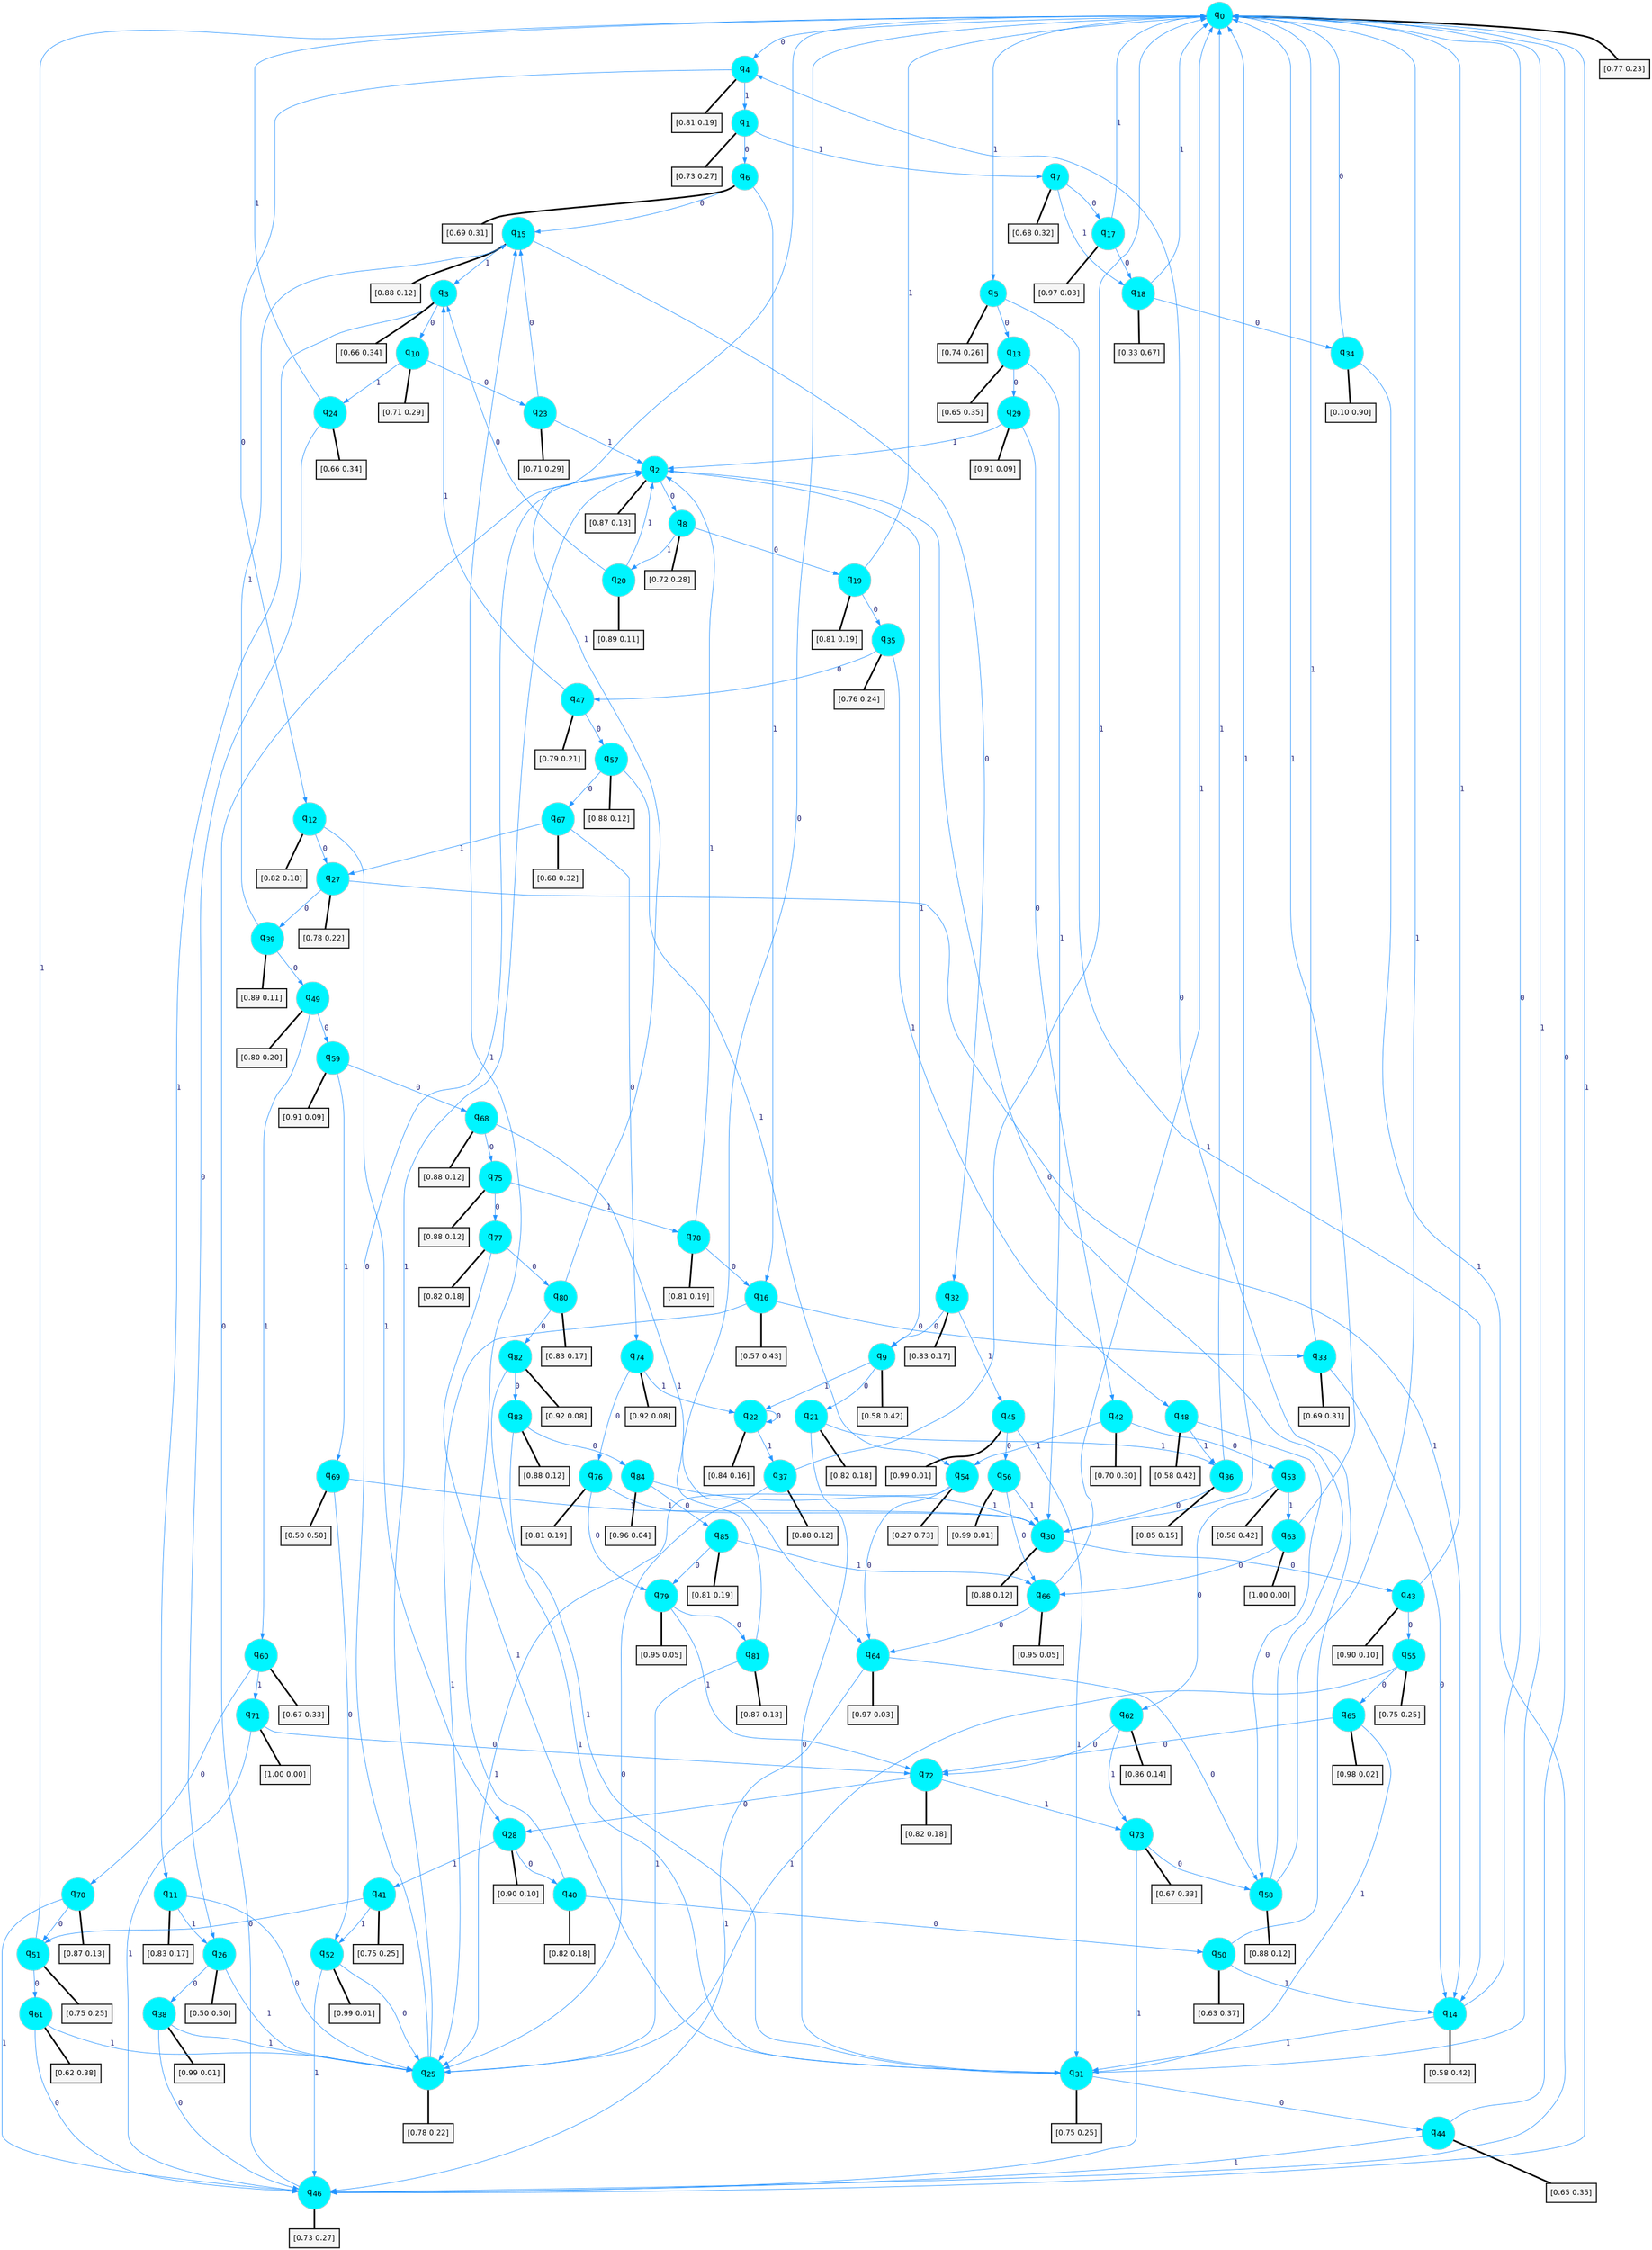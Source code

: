 digraph G {
graph [
bgcolor=transparent, dpi=300, rankdir=TD, size="40,25"];
node [
color=gray, fillcolor=turquoise1, fontcolor=black, fontname=Helvetica, fontsize=16, fontweight=bold, shape=circle, style=filled];
edge [
arrowsize=1, color=dodgerblue1, fontcolor=midnightblue, fontname=courier, fontweight=bold, penwidth=1, style=solid, weight=20];
0[label=<q<SUB>0</SUB>>];
1[label=<q<SUB>1</SUB>>];
2[label=<q<SUB>2</SUB>>];
3[label=<q<SUB>3</SUB>>];
4[label=<q<SUB>4</SUB>>];
5[label=<q<SUB>5</SUB>>];
6[label=<q<SUB>6</SUB>>];
7[label=<q<SUB>7</SUB>>];
8[label=<q<SUB>8</SUB>>];
9[label=<q<SUB>9</SUB>>];
10[label=<q<SUB>10</SUB>>];
11[label=<q<SUB>11</SUB>>];
12[label=<q<SUB>12</SUB>>];
13[label=<q<SUB>13</SUB>>];
14[label=<q<SUB>14</SUB>>];
15[label=<q<SUB>15</SUB>>];
16[label=<q<SUB>16</SUB>>];
17[label=<q<SUB>17</SUB>>];
18[label=<q<SUB>18</SUB>>];
19[label=<q<SUB>19</SUB>>];
20[label=<q<SUB>20</SUB>>];
21[label=<q<SUB>21</SUB>>];
22[label=<q<SUB>22</SUB>>];
23[label=<q<SUB>23</SUB>>];
24[label=<q<SUB>24</SUB>>];
25[label=<q<SUB>25</SUB>>];
26[label=<q<SUB>26</SUB>>];
27[label=<q<SUB>27</SUB>>];
28[label=<q<SUB>28</SUB>>];
29[label=<q<SUB>29</SUB>>];
30[label=<q<SUB>30</SUB>>];
31[label=<q<SUB>31</SUB>>];
32[label=<q<SUB>32</SUB>>];
33[label=<q<SUB>33</SUB>>];
34[label=<q<SUB>34</SUB>>];
35[label=<q<SUB>35</SUB>>];
36[label=<q<SUB>36</SUB>>];
37[label=<q<SUB>37</SUB>>];
38[label=<q<SUB>38</SUB>>];
39[label=<q<SUB>39</SUB>>];
40[label=<q<SUB>40</SUB>>];
41[label=<q<SUB>41</SUB>>];
42[label=<q<SUB>42</SUB>>];
43[label=<q<SUB>43</SUB>>];
44[label=<q<SUB>44</SUB>>];
45[label=<q<SUB>45</SUB>>];
46[label=<q<SUB>46</SUB>>];
47[label=<q<SUB>47</SUB>>];
48[label=<q<SUB>48</SUB>>];
49[label=<q<SUB>49</SUB>>];
50[label=<q<SUB>50</SUB>>];
51[label=<q<SUB>51</SUB>>];
52[label=<q<SUB>52</SUB>>];
53[label=<q<SUB>53</SUB>>];
54[label=<q<SUB>54</SUB>>];
55[label=<q<SUB>55</SUB>>];
56[label=<q<SUB>56</SUB>>];
57[label=<q<SUB>57</SUB>>];
58[label=<q<SUB>58</SUB>>];
59[label=<q<SUB>59</SUB>>];
60[label=<q<SUB>60</SUB>>];
61[label=<q<SUB>61</SUB>>];
62[label=<q<SUB>62</SUB>>];
63[label=<q<SUB>63</SUB>>];
64[label=<q<SUB>64</SUB>>];
65[label=<q<SUB>65</SUB>>];
66[label=<q<SUB>66</SUB>>];
67[label=<q<SUB>67</SUB>>];
68[label=<q<SUB>68</SUB>>];
69[label=<q<SUB>69</SUB>>];
70[label=<q<SUB>70</SUB>>];
71[label=<q<SUB>71</SUB>>];
72[label=<q<SUB>72</SUB>>];
73[label=<q<SUB>73</SUB>>];
74[label=<q<SUB>74</SUB>>];
75[label=<q<SUB>75</SUB>>];
76[label=<q<SUB>76</SUB>>];
77[label=<q<SUB>77</SUB>>];
78[label=<q<SUB>78</SUB>>];
79[label=<q<SUB>79</SUB>>];
80[label=<q<SUB>80</SUB>>];
81[label=<q<SUB>81</SUB>>];
82[label=<q<SUB>82</SUB>>];
83[label=<q<SUB>83</SUB>>];
84[label=<q<SUB>84</SUB>>];
85[label=<q<SUB>85</SUB>>];
86[label="[0.77 0.23]", shape=box,fontcolor=black, fontname=Helvetica, fontsize=14, penwidth=2, fillcolor=whitesmoke,color=black];
87[label="[0.73 0.27]", shape=box,fontcolor=black, fontname=Helvetica, fontsize=14, penwidth=2, fillcolor=whitesmoke,color=black];
88[label="[0.87 0.13]", shape=box,fontcolor=black, fontname=Helvetica, fontsize=14, penwidth=2, fillcolor=whitesmoke,color=black];
89[label="[0.66 0.34]", shape=box,fontcolor=black, fontname=Helvetica, fontsize=14, penwidth=2, fillcolor=whitesmoke,color=black];
90[label="[0.81 0.19]", shape=box,fontcolor=black, fontname=Helvetica, fontsize=14, penwidth=2, fillcolor=whitesmoke,color=black];
91[label="[0.74 0.26]", shape=box,fontcolor=black, fontname=Helvetica, fontsize=14, penwidth=2, fillcolor=whitesmoke,color=black];
92[label="[0.69 0.31]", shape=box,fontcolor=black, fontname=Helvetica, fontsize=14, penwidth=2, fillcolor=whitesmoke,color=black];
93[label="[0.68 0.32]", shape=box,fontcolor=black, fontname=Helvetica, fontsize=14, penwidth=2, fillcolor=whitesmoke,color=black];
94[label="[0.72 0.28]", shape=box,fontcolor=black, fontname=Helvetica, fontsize=14, penwidth=2, fillcolor=whitesmoke,color=black];
95[label="[0.58 0.42]", shape=box,fontcolor=black, fontname=Helvetica, fontsize=14, penwidth=2, fillcolor=whitesmoke,color=black];
96[label="[0.71 0.29]", shape=box,fontcolor=black, fontname=Helvetica, fontsize=14, penwidth=2, fillcolor=whitesmoke,color=black];
97[label="[0.83 0.17]", shape=box,fontcolor=black, fontname=Helvetica, fontsize=14, penwidth=2, fillcolor=whitesmoke,color=black];
98[label="[0.82 0.18]", shape=box,fontcolor=black, fontname=Helvetica, fontsize=14, penwidth=2, fillcolor=whitesmoke,color=black];
99[label="[0.65 0.35]", shape=box,fontcolor=black, fontname=Helvetica, fontsize=14, penwidth=2, fillcolor=whitesmoke,color=black];
100[label="[0.58 0.42]", shape=box,fontcolor=black, fontname=Helvetica, fontsize=14, penwidth=2, fillcolor=whitesmoke,color=black];
101[label="[0.88 0.12]", shape=box,fontcolor=black, fontname=Helvetica, fontsize=14, penwidth=2, fillcolor=whitesmoke,color=black];
102[label="[0.57 0.43]", shape=box,fontcolor=black, fontname=Helvetica, fontsize=14, penwidth=2, fillcolor=whitesmoke,color=black];
103[label="[0.97 0.03]", shape=box,fontcolor=black, fontname=Helvetica, fontsize=14, penwidth=2, fillcolor=whitesmoke,color=black];
104[label="[0.33 0.67]", shape=box,fontcolor=black, fontname=Helvetica, fontsize=14, penwidth=2, fillcolor=whitesmoke,color=black];
105[label="[0.81 0.19]", shape=box,fontcolor=black, fontname=Helvetica, fontsize=14, penwidth=2, fillcolor=whitesmoke,color=black];
106[label="[0.89 0.11]", shape=box,fontcolor=black, fontname=Helvetica, fontsize=14, penwidth=2, fillcolor=whitesmoke,color=black];
107[label="[0.82 0.18]", shape=box,fontcolor=black, fontname=Helvetica, fontsize=14, penwidth=2, fillcolor=whitesmoke,color=black];
108[label="[0.84 0.16]", shape=box,fontcolor=black, fontname=Helvetica, fontsize=14, penwidth=2, fillcolor=whitesmoke,color=black];
109[label="[0.71 0.29]", shape=box,fontcolor=black, fontname=Helvetica, fontsize=14, penwidth=2, fillcolor=whitesmoke,color=black];
110[label="[0.66 0.34]", shape=box,fontcolor=black, fontname=Helvetica, fontsize=14, penwidth=2, fillcolor=whitesmoke,color=black];
111[label="[0.78 0.22]", shape=box,fontcolor=black, fontname=Helvetica, fontsize=14, penwidth=2, fillcolor=whitesmoke,color=black];
112[label="[0.50 0.50]", shape=box,fontcolor=black, fontname=Helvetica, fontsize=14, penwidth=2, fillcolor=whitesmoke,color=black];
113[label="[0.78 0.22]", shape=box,fontcolor=black, fontname=Helvetica, fontsize=14, penwidth=2, fillcolor=whitesmoke,color=black];
114[label="[0.90 0.10]", shape=box,fontcolor=black, fontname=Helvetica, fontsize=14, penwidth=2, fillcolor=whitesmoke,color=black];
115[label="[0.91 0.09]", shape=box,fontcolor=black, fontname=Helvetica, fontsize=14, penwidth=2, fillcolor=whitesmoke,color=black];
116[label="[0.88 0.12]", shape=box,fontcolor=black, fontname=Helvetica, fontsize=14, penwidth=2, fillcolor=whitesmoke,color=black];
117[label="[0.75 0.25]", shape=box,fontcolor=black, fontname=Helvetica, fontsize=14, penwidth=2, fillcolor=whitesmoke,color=black];
118[label="[0.83 0.17]", shape=box,fontcolor=black, fontname=Helvetica, fontsize=14, penwidth=2, fillcolor=whitesmoke,color=black];
119[label="[0.69 0.31]", shape=box,fontcolor=black, fontname=Helvetica, fontsize=14, penwidth=2, fillcolor=whitesmoke,color=black];
120[label="[0.10 0.90]", shape=box,fontcolor=black, fontname=Helvetica, fontsize=14, penwidth=2, fillcolor=whitesmoke,color=black];
121[label="[0.76 0.24]", shape=box,fontcolor=black, fontname=Helvetica, fontsize=14, penwidth=2, fillcolor=whitesmoke,color=black];
122[label="[0.85 0.15]", shape=box,fontcolor=black, fontname=Helvetica, fontsize=14, penwidth=2, fillcolor=whitesmoke,color=black];
123[label="[0.88 0.12]", shape=box,fontcolor=black, fontname=Helvetica, fontsize=14, penwidth=2, fillcolor=whitesmoke,color=black];
124[label="[0.99 0.01]", shape=box,fontcolor=black, fontname=Helvetica, fontsize=14, penwidth=2, fillcolor=whitesmoke,color=black];
125[label="[0.89 0.11]", shape=box,fontcolor=black, fontname=Helvetica, fontsize=14, penwidth=2, fillcolor=whitesmoke,color=black];
126[label="[0.82 0.18]", shape=box,fontcolor=black, fontname=Helvetica, fontsize=14, penwidth=2, fillcolor=whitesmoke,color=black];
127[label="[0.75 0.25]", shape=box,fontcolor=black, fontname=Helvetica, fontsize=14, penwidth=2, fillcolor=whitesmoke,color=black];
128[label="[0.70 0.30]", shape=box,fontcolor=black, fontname=Helvetica, fontsize=14, penwidth=2, fillcolor=whitesmoke,color=black];
129[label="[0.90 0.10]", shape=box,fontcolor=black, fontname=Helvetica, fontsize=14, penwidth=2, fillcolor=whitesmoke,color=black];
130[label="[0.65 0.35]", shape=box,fontcolor=black, fontname=Helvetica, fontsize=14, penwidth=2, fillcolor=whitesmoke,color=black];
131[label="[0.99 0.01]", shape=box,fontcolor=black, fontname=Helvetica, fontsize=14, penwidth=2, fillcolor=whitesmoke,color=black];
132[label="[0.73 0.27]", shape=box,fontcolor=black, fontname=Helvetica, fontsize=14, penwidth=2, fillcolor=whitesmoke,color=black];
133[label="[0.79 0.21]", shape=box,fontcolor=black, fontname=Helvetica, fontsize=14, penwidth=2, fillcolor=whitesmoke,color=black];
134[label="[0.58 0.42]", shape=box,fontcolor=black, fontname=Helvetica, fontsize=14, penwidth=2, fillcolor=whitesmoke,color=black];
135[label="[0.80 0.20]", shape=box,fontcolor=black, fontname=Helvetica, fontsize=14, penwidth=2, fillcolor=whitesmoke,color=black];
136[label="[0.63 0.37]", shape=box,fontcolor=black, fontname=Helvetica, fontsize=14, penwidth=2, fillcolor=whitesmoke,color=black];
137[label="[0.75 0.25]", shape=box,fontcolor=black, fontname=Helvetica, fontsize=14, penwidth=2, fillcolor=whitesmoke,color=black];
138[label="[0.99 0.01]", shape=box,fontcolor=black, fontname=Helvetica, fontsize=14, penwidth=2, fillcolor=whitesmoke,color=black];
139[label="[0.58 0.42]", shape=box,fontcolor=black, fontname=Helvetica, fontsize=14, penwidth=2, fillcolor=whitesmoke,color=black];
140[label="[0.27 0.73]", shape=box,fontcolor=black, fontname=Helvetica, fontsize=14, penwidth=2, fillcolor=whitesmoke,color=black];
141[label="[0.75 0.25]", shape=box,fontcolor=black, fontname=Helvetica, fontsize=14, penwidth=2, fillcolor=whitesmoke,color=black];
142[label="[0.99 0.01]", shape=box,fontcolor=black, fontname=Helvetica, fontsize=14, penwidth=2, fillcolor=whitesmoke,color=black];
143[label="[0.88 0.12]", shape=box,fontcolor=black, fontname=Helvetica, fontsize=14, penwidth=2, fillcolor=whitesmoke,color=black];
144[label="[0.88 0.12]", shape=box,fontcolor=black, fontname=Helvetica, fontsize=14, penwidth=2, fillcolor=whitesmoke,color=black];
145[label="[0.91 0.09]", shape=box,fontcolor=black, fontname=Helvetica, fontsize=14, penwidth=2, fillcolor=whitesmoke,color=black];
146[label="[0.67 0.33]", shape=box,fontcolor=black, fontname=Helvetica, fontsize=14, penwidth=2, fillcolor=whitesmoke,color=black];
147[label="[0.62 0.38]", shape=box,fontcolor=black, fontname=Helvetica, fontsize=14, penwidth=2, fillcolor=whitesmoke,color=black];
148[label="[0.86 0.14]", shape=box,fontcolor=black, fontname=Helvetica, fontsize=14, penwidth=2, fillcolor=whitesmoke,color=black];
149[label="[1.00 0.00]", shape=box,fontcolor=black, fontname=Helvetica, fontsize=14, penwidth=2, fillcolor=whitesmoke,color=black];
150[label="[0.97 0.03]", shape=box,fontcolor=black, fontname=Helvetica, fontsize=14, penwidth=2, fillcolor=whitesmoke,color=black];
151[label="[0.98 0.02]", shape=box,fontcolor=black, fontname=Helvetica, fontsize=14, penwidth=2, fillcolor=whitesmoke,color=black];
152[label="[0.95 0.05]", shape=box,fontcolor=black, fontname=Helvetica, fontsize=14, penwidth=2, fillcolor=whitesmoke,color=black];
153[label="[0.68 0.32]", shape=box,fontcolor=black, fontname=Helvetica, fontsize=14, penwidth=2, fillcolor=whitesmoke,color=black];
154[label="[0.88 0.12]", shape=box,fontcolor=black, fontname=Helvetica, fontsize=14, penwidth=2, fillcolor=whitesmoke,color=black];
155[label="[0.50 0.50]", shape=box,fontcolor=black, fontname=Helvetica, fontsize=14, penwidth=2, fillcolor=whitesmoke,color=black];
156[label="[0.87 0.13]", shape=box,fontcolor=black, fontname=Helvetica, fontsize=14, penwidth=2, fillcolor=whitesmoke,color=black];
157[label="[1.00 0.00]", shape=box,fontcolor=black, fontname=Helvetica, fontsize=14, penwidth=2, fillcolor=whitesmoke,color=black];
158[label="[0.82 0.18]", shape=box,fontcolor=black, fontname=Helvetica, fontsize=14, penwidth=2, fillcolor=whitesmoke,color=black];
159[label="[0.67 0.33]", shape=box,fontcolor=black, fontname=Helvetica, fontsize=14, penwidth=2, fillcolor=whitesmoke,color=black];
160[label="[0.92 0.08]", shape=box,fontcolor=black, fontname=Helvetica, fontsize=14, penwidth=2, fillcolor=whitesmoke,color=black];
161[label="[0.88 0.12]", shape=box,fontcolor=black, fontname=Helvetica, fontsize=14, penwidth=2, fillcolor=whitesmoke,color=black];
162[label="[0.81 0.19]", shape=box,fontcolor=black, fontname=Helvetica, fontsize=14, penwidth=2, fillcolor=whitesmoke,color=black];
163[label="[0.82 0.18]", shape=box,fontcolor=black, fontname=Helvetica, fontsize=14, penwidth=2, fillcolor=whitesmoke,color=black];
164[label="[0.81 0.19]", shape=box,fontcolor=black, fontname=Helvetica, fontsize=14, penwidth=2, fillcolor=whitesmoke,color=black];
165[label="[0.95 0.05]", shape=box,fontcolor=black, fontname=Helvetica, fontsize=14, penwidth=2, fillcolor=whitesmoke,color=black];
166[label="[0.83 0.17]", shape=box,fontcolor=black, fontname=Helvetica, fontsize=14, penwidth=2, fillcolor=whitesmoke,color=black];
167[label="[0.87 0.13]", shape=box,fontcolor=black, fontname=Helvetica, fontsize=14, penwidth=2, fillcolor=whitesmoke,color=black];
168[label="[0.92 0.08]", shape=box,fontcolor=black, fontname=Helvetica, fontsize=14, penwidth=2, fillcolor=whitesmoke,color=black];
169[label="[0.88 0.12]", shape=box,fontcolor=black, fontname=Helvetica, fontsize=14, penwidth=2, fillcolor=whitesmoke,color=black];
170[label="[0.96 0.04]", shape=box,fontcolor=black, fontname=Helvetica, fontsize=14, penwidth=2, fillcolor=whitesmoke,color=black];
171[label="[0.81 0.19]", shape=box,fontcolor=black, fontname=Helvetica, fontsize=14, penwidth=2, fillcolor=whitesmoke,color=black];
0->4 [label=0];
0->5 [label=1];
0->86 [arrowhead=none, penwidth=3,color=black];
1->6 [label=0];
1->7 [label=1];
1->87 [arrowhead=none, penwidth=3,color=black];
2->8 [label=0];
2->9 [label=1];
2->88 [arrowhead=none, penwidth=3,color=black];
3->10 [label=0];
3->11 [label=1];
3->89 [arrowhead=none, penwidth=3,color=black];
4->12 [label=0];
4->1 [label=1];
4->90 [arrowhead=none, penwidth=3,color=black];
5->13 [label=0];
5->14 [label=1];
5->91 [arrowhead=none, penwidth=3,color=black];
6->15 [label=0];
6->16 [label=1];
6->92 [arrowhead=none, penwidth=3,color=black];
7->17 [label=0];
7->18 [label=1];
7->93 [arrowhead=none, penwidth=3,color=black];
8->19 [label=0];
8->20 [label=1];
8->94 [arrowhead=none, penwidth=3,color=black];
9->21 [label=0];
9->22 [label=1];
9->95 [arrowhead=none, penwidth=3,color=black];
10->23 [label=0];
10->24 [label=1];
10->96 [arrowhead=none, penwidth=3,color=black];
11->25 [label=0];
11->26 [label=1];
11->97 [arrowhead=none, penwidth=3,color=black];
12->27 [label=0];
12->28 [label=1];
12->98 [arrowhead=none, penwidth=3,color=black];
13->29 [label=0];
13->30 [label=1];
13->99 [arrowhead=none, penwidth=3,color=black];
14->0 [label=0];
14->31 [label=1];
14->100 [arrowhead=none, penwidth=3,color=black];
15->32 [label=0];
15->3 [label=1];
15->101 [arrowhead=none, penwidth=3,color=black];
16->33 [label=0];
16->25 [label=1];
16->102 [arrowhead=none, penwidth=3,color=black];
17->18 [label=0];
17->0 [label=1];
17->103 [arrowhead=none, penwidth=3,color=black];
18->34 [label=0];
18->0 [label=1];
18->104 [arrowhead=none, penwidth=3,color=black];
19->35 [label=0];
19->0 [label=1];
19->105 [arrowhead=none, penwidth=3,color=black];
20->3 [label=0];
20->2 [label=1];
20->106 [arrowhead=none, penwidth=3,color=black];
21->31 [label=0];
21->36 [label=1];
21->107 [arrowhead=none, penwidth=3,color=black];
22->22 [label=0];
22->37 [label=1];
22->108 [arrowhead=none, penwidth=3,color=black];
23->15 [label=0];
23->2 [label=1];
23->109 [arrowhead=none, penwidth=3,color=black];
24->26 [label=0];
24->0 [label=1];
24->110 [arrowhead=none, penwidth=3,color=black];
25->2 [label=0];
25->2 [label=1];
25->111 [arrowhead=none, penwidth=3,color=black];
26->38 [label=0];
26->25 [label=1];
26->112 [arrowhead=none, penwidth=3,color=black];
27->39 [label=0];
27->14 [label=1];
27->113 [arrowhead=none, penwidth=3,color=black];
28->40 [label=0];
28->41 [label=1];
28->114 [arrowhead=none, penwidth=3,color=black];
29->42 [label=0];
29->2 [label=1];
29->115 [arrowhead=none, penwidth=3,color=black];
30->43 [label=0];
30->0 [label=1];
30->116 [arrowhead=none, penwidth=3,color=black];
31->44 [label=0];
31->0 [label=1];
31->117 [arrowhead=none, penwidth=3,color=black];
32->9 [label=0];
32->45 [label=1];
32->118 [arrowhead=none, penwidth=3,color=black];
33->14 [label=0];
33->0 [label=1];
33->119 [arrowhead=none, penwidth=3,color=black];
34->0 [label=0];
34->46 [label=1];
34->120 [arrowhead=none, penwidth=3,color=black];
35->47 [label=0];
35->48 [label=1];
35->121 [arrowhead=none, penwidth=3,color=black];
36->30 [label=0];
36->0 [label=1];
36->122 [arrowhead=none, penwidth=3,color=black];
37->25 [label=0];
37->0 [label=1];
37->123 [arrowhead=none, penwidth=3,color=black];
38->46 [label=0];
38->25 [label=1];
38->124 [arrowhead=none, penwidth=3,color=black];
39->49 [label=0];
39->15 [label=1];
39->125 [arrowhead=none, penwidth=3,color=black];
40->50 [label=0];
40->15 [label=1];
40->126 [arrowhead=none, penwidth=3,color=black];
41->51 [label=0];
41->52 [label=1];
41->127 [arrowhead=none, penwidth=3,color=black];
42->53 [label=0];
42->54 [label=1];
42->128 [arrowhead=none, penwidth=3,color=black];
43->55 [label=0];
43->0 [label=1];
43->129 [arrowhead=none, penwidth=3,color=black];
44->0 [label=0];
44->46 [label=1];
44->130 [arrowhead=none, penwidth=3,color=black];
45->56 [label=0];
45->31 [label=1];
45->131 [arrowhead=none, penwidth=3,color=black];
46->2 [label=0];
46->0 [label=1];
46->132 [arrowhead=none, penwidth=3,color=black];
47->57 [label=0];
47->3 [label=1];
47->133 [arrowhead=none, penwidth=3,color=black];
48->58 [label=0];
48->36 [label=1];
48->134 [arrowhead=none, penwidth=3,color=black];
49->59 [label=0];
49->60 [label=1];
49->135 [arrowhead=none, penwidth=3,color=black];
50->4 [label=0];
50->14 [label=1];
50->136 [arrowhead=none, penwidth=3,color=black];
51->61 [label=0];
51->0 [label=1];
51->137 [arrowhead=none, penwidth=3,color=black];
52->25 [label=0];
52->46 [label=1];
52->138 [arrowhead=none, penwidth=3,color=black];
53->62 [label=0];
53->63 [label=1];
53->139 [arrowhead=none, penwidth=3,color=black];
54->64 [label=0];
54->25 [label=1];
54->140 [arrowhead=none, penwidth=3,color=black];
55->65 [label=0];
55->25 [label=1];
55->141 [arrowhead=none, penwidth=3,color=black];
56->66 [label=0];
56->30 [label=1];
56->142 [arrowhead=none, penwidth=3,color=black];
57->67 [label=0];
57->54 [label=1];
57->143 [arrowhead=none, penwidth=3,color=black];
58->2 [label=0];
58->0 [label=1];
58->144 [arrowhead=none, penwidth=3,color=black];
59->68 [label=0];
59->69 [label=1];
59->145 [arrowhead=none, penwidth=3,color=black];
60->70 [label=0];
60->71 [label=1];
60->146 [arrowhead=none, penwidth=3,color=black];
61->46 [label=0];
61->25 [label=1];
61->147 [arrowhead=none, penwidth=3,color=black];
62->72 [label=0];
62->73 [label=1];
62->148 [arrowhead=none, penwidth=3,color=black];
63->66 [label=0];
63->0 [label=1];
63->149 [arrowhead=none, penwidth=3,color=black];
64->58 [label=0];
64->46 [label=1];
64->150 [arrowhead=none, penwidth=3,color=black];
65->72 [label=0];
65->31 [label=1];
65->151 [arrowhead=none, penwidth=3,color=black];
66->64 [label=0];
66->0 [label=1];
66->152 [arrowhead=none, penwidth=3,color=black];
67->74 [label=0];
67->27 [label=1];
67->153 [arrowhead=none, penwidth=3,color=black];
68->75 [label=0];
68->64 [label=1];
68->154 [arrowhead=none, penwidth=3,color=black];
69->52 [label=0];
69->30 [label=1];
69->155 [arrowhead=none, penwidth=3,color=black];
70->51 [label=0];
70->46 [label=1];
70->156 [arrowhead=none, penwidth=3,color=black];
71->72 [label=0];
71->46 [label=1];
71->157 [arrowhead=none, penwidth=3,color=black];
72->28 [label=0];
72->73 [label=1];
72->158 [arrowhead=none, penwidth=3,color=black];
73->58 [label=0];
73->46 [label=1];
73->159 [arrowhead=none, penwidth=3,color=black];
74->76 [label=0];
74->22 [label=1];
74->160 [arrowhead=none, penwidth=3,color=black];
75->77 [label=0];
75->78 [label=1];
75->161 [arrowhead=none, penwidth=3,color=black];
76->79 [label=0];
76->30 [label=1];
76->162 [arrowhead=none, penwidth=3,color=black];
77->80 [label=0];
77->31 [label=1];
77->163 [arrowhead=none, penwidth=3,color=black];
78->16 [label=0];
78->2 [label=1];
78->164 [arrowhead=none, penwidth=3,color=black];
79->81 [label=0];
79->72 [label=1];
79->165 [arrowhead=none, penwidth=3,color=black];
80->82 [label=0];
80->0 [label=1];
80->166 [arrowhead=none, penwidth=3,color=black];
81->0 [label=0];
81->25 [label=1];
81->167 [arrowhead=none, penwidth=3,color=black];
82->83 [label=0];
82->31 [label=1];
82->168 [arrowhead=none, penwidth=3,color=black];
83->84 [label=0];
83->31 [label=1];
83->169 [arrowhead=none, penwidth=3,color=black];
84->85 [label=0];
84->30 [label=1];
84->170 [arrowhead=none, penwidth=3,color=black];
85->79 [label=0];
85->66 [label=1];
85->171 [arrowhead=none, penwidth=3,color=black];
}
